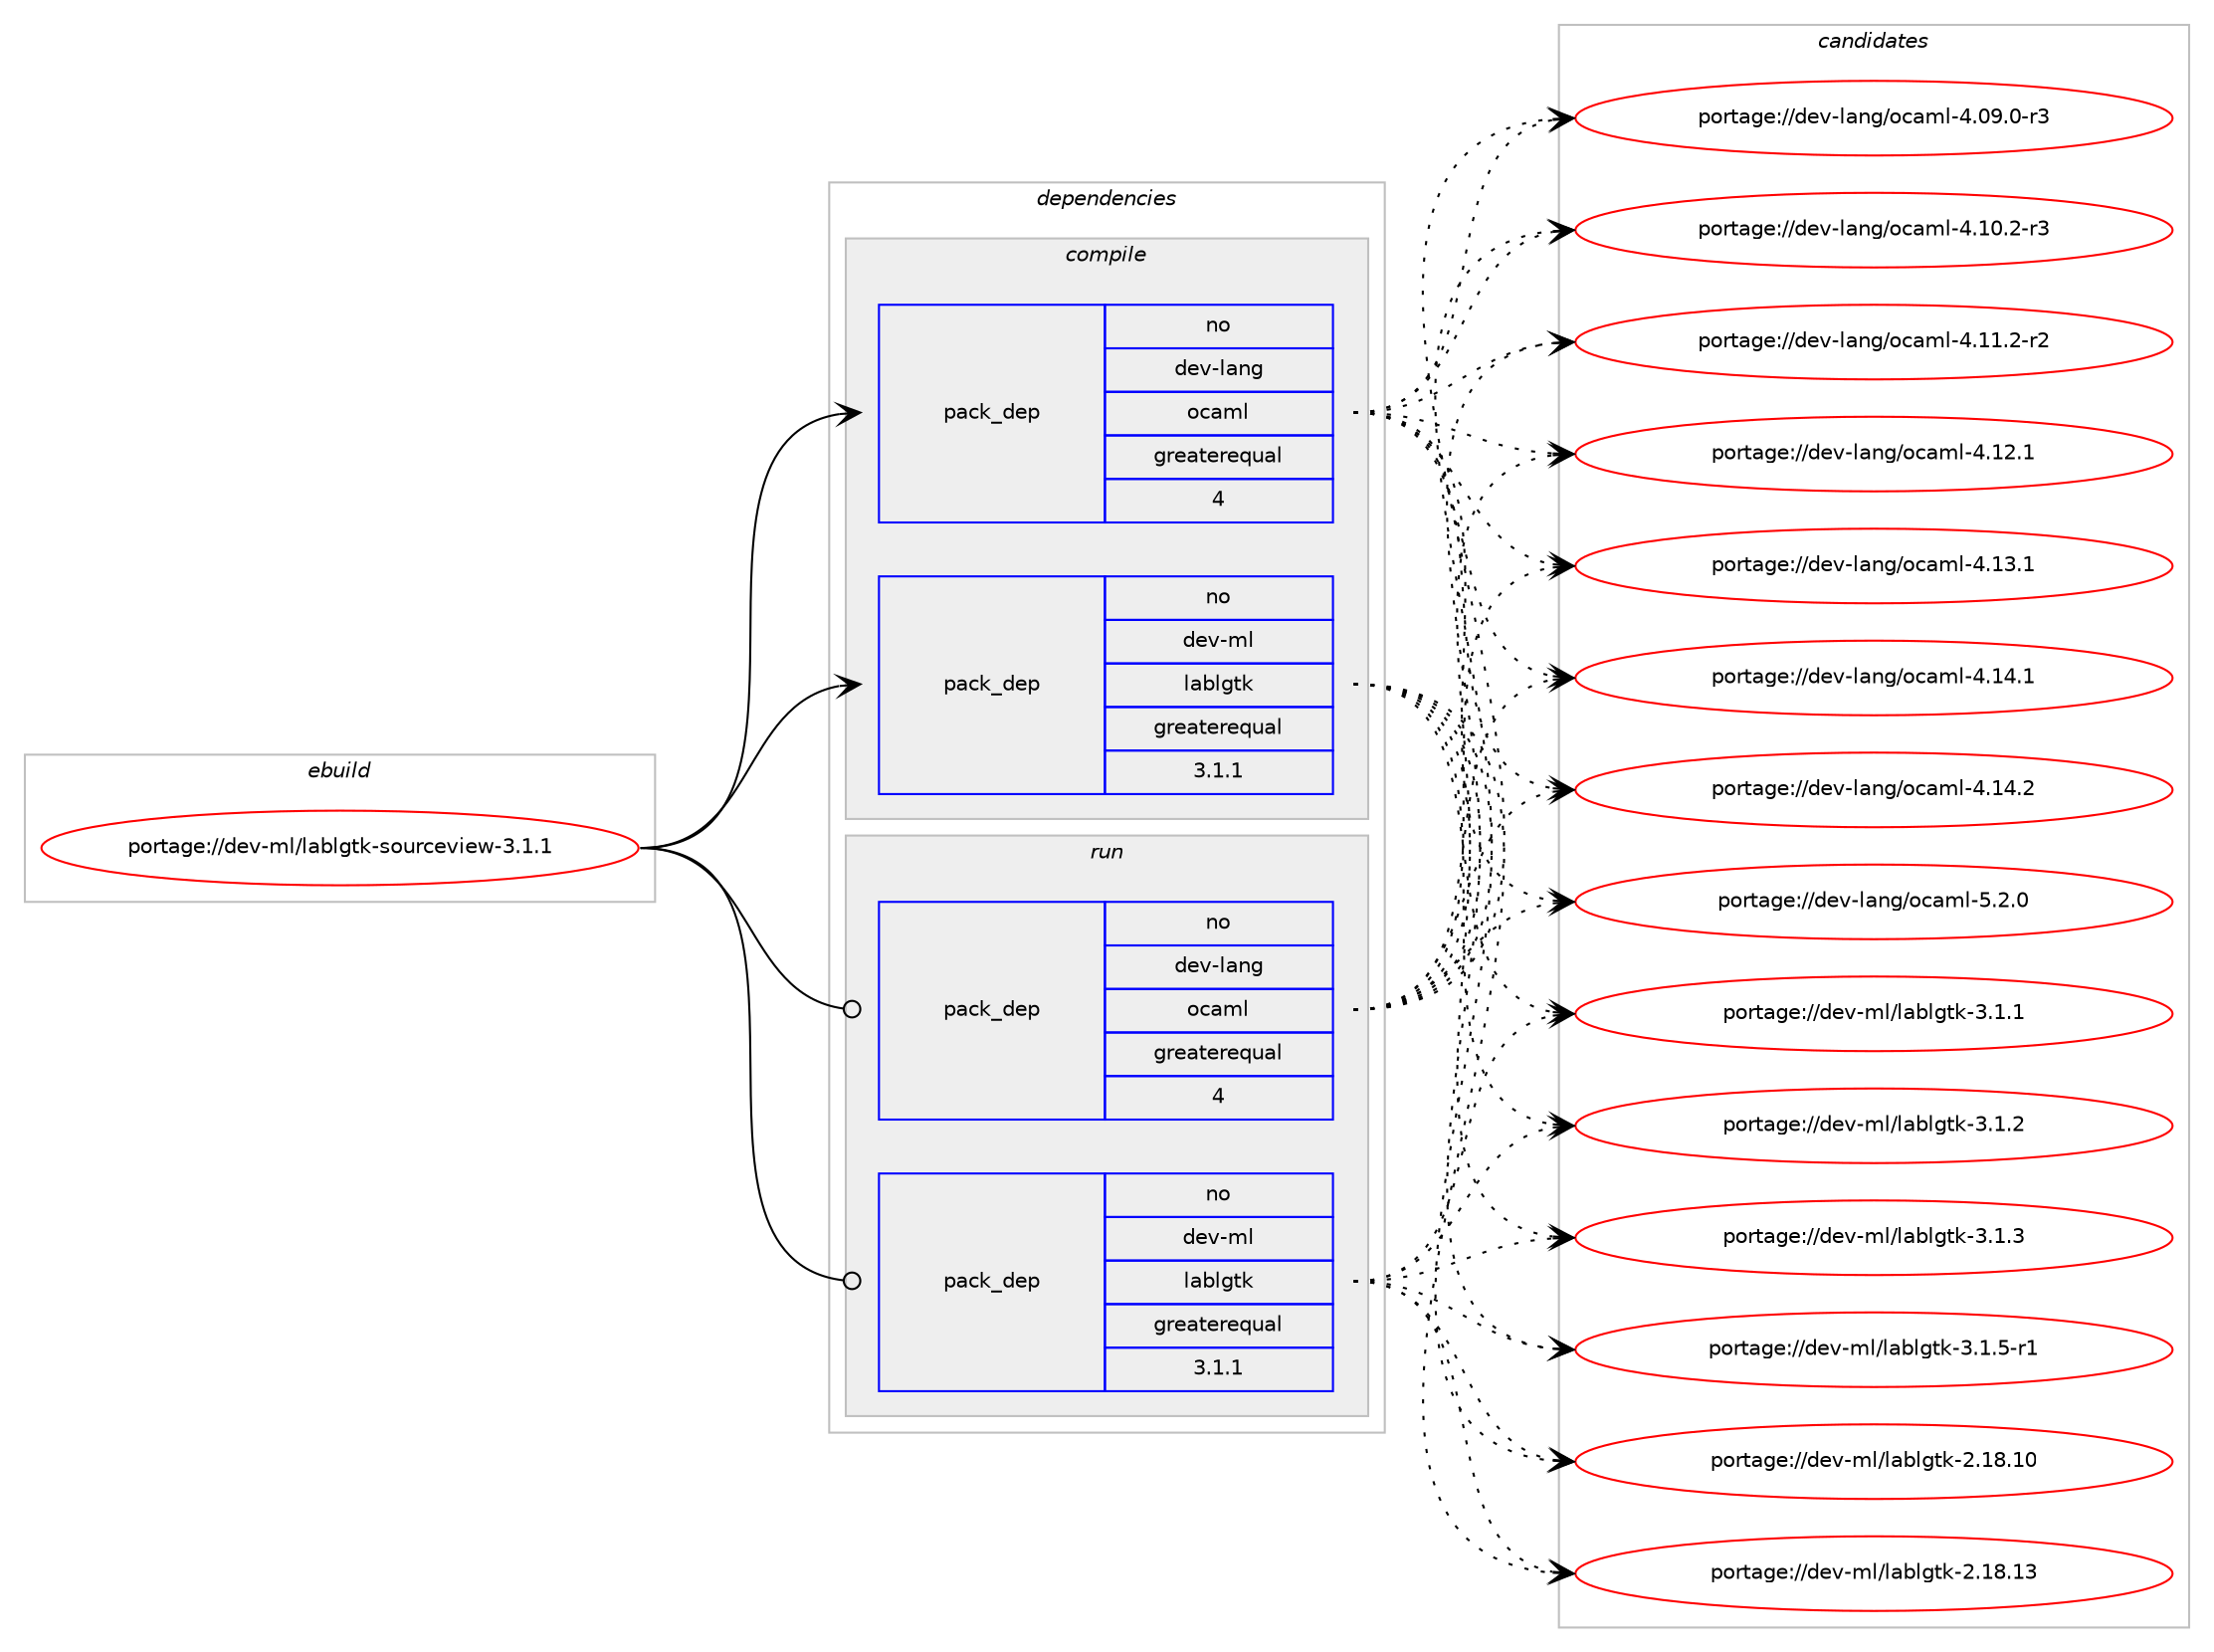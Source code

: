 digraph prolog {

# *************
# Graph options
# *************

newrank=true;
concentrate=true;
compound=true;
graph [rankdir=LR,fontname=Helvetica,fontsize=10,ranksep=1.5];#, ranksep=2.5, nodesep=0.2];
edge  [arrowhead=vee];
node  [fontname=Helvetica,fontsize=10];

# **********
# The ebuild
# **********

subgraph cluster_leftcol {
color=gray;
rank=same;
label=<<i>ebuild</i>>;
id [label="portage://dev-ml/lablgtk-sourceview-3.1.1", color=red, width=4, href="../dev-ml/lablgtk-sourceview-3.1.1.svg"];
}

# ****************
# The dependencies
# ****************

subgraph cluster_midcol {
color=gray;
label=<<i>dependencies</i>>;
subgraph cluster_compile {
fillcolor="#eeeeee";
style=filled;
label=<<i>compile</i>>;
subgraph pack30392 {
dependency60058 [label=<<TABLE BORDER="0" CELLBORDER="1" CELLSPACING="0" CELLPADDING="4" WIDTH="220"><TR><TD ROWSPAN="6" CELLPADDING="30">pack_dep</TD></TR><TR><TD WIDTH="110">no</TD></TR><TR><TD>dev-lang</TD></TR><TR><TD>ocaml</TD></TR><TR><TD>greaterequal</TD></TR><TR><TD>4</TD></TR></TABLE>>, shape=none, color=blue];
}
id:e -> dependency60058:w [weight=20,style="solid",arrowhead="vee"];
# *** BEGIN UNKNOWN DEPENDENCY TYPE (TODO) ***
# id -> package_dependency(portage://dev-ml/lablgtk-sourceview-3.1.1,install,no,dev-ml,cairo2,none,[,,],any_same_slot,[])
# *** END UNKNOWN DEPENDENCY TYPE (TODO) ***

# *** BEGIN UNKNOWN DEPENDENCY TYPE (TODO) ***
# id -> package_dependency(portage://dev-ml/lablgtk-sourceview-3.1.1,install,no,dev-ml,dune,none,[,,],any_same_slot,[])
# *** END UNKNOWN DEPENDENCY TYPE (TODO) ***

subgraph pack30393 {
dependency60059 [label=<<TABLE BORDER="0" CELLBORDER="1" CELLSPACING="0" CELLPADDING="4" WIDTH="220"><TR><TD ROWSPAN="6" CELLPADDING="30">pack_dep</TD></TR><TR><TD WIDTH="110">no</TD></TR><TR><TD>dev-ml</TD></TR><TR><TD>lablgtk</TD></TR><TR><TD>greaterequal</TD></TR><TR><TD>3.1.1</TD></TR></TABLE>>, shape=none, color=blue];
}
id:e -> dependency60059:w [weight=20,style="solid",arrowhead="vee"];
# *** BEGIN UNKNOWN DEPENDENCY TYPE (TODO) ***
# id -> package_dependency(portage://dev-ml/lablgtk-sourceview-3.1.1,install,no,x11-libs,gtksourceview,none,[,,],[slot(3.0),equal],[])
# *** END UNKNOWN DEPENDENCY TYPE (TODO) ***

}
subgraph cluster_compileandrun {
fillcolor="#eeeeee";
style=filled;
label=<<i>compile and run</i>>;
}
subgraph cluster_run {
fillcolor="#eeeeee";
style=filled;
label=<<i>run</i>>;
subgraph pack30394 {
dependency60060 [label=<<TABLE BORDER="0" CELLBORDER="1" CELLSPACING="0" CELLPADDING="4" WIDTH="220"><TR><TD ROWSPAN="6" CELLPADDING="30">pack_dep</TD></TR><TR><TD WIDTH="110">no</TD></TR><TR><TD>dev-lang</TD></TR><TR><TD>ocaml</TD></TR><TR><TD>greaterequal</TD></TR><TR><TD>4</TD></TR></TABLE>>, shape=none, color=blue];
}
id:e -> dependency60060:w [weight=20,style="solid",arrowhead="odot"];
# *** BEGIN UNKNOWN DEPENDENCY TYPE (TODO) ***
# id -> package_dependency(portage://dev-ml/lablgtk-sourceview-3.1.1,run,no,dev-ml,cairo2,none,[,,],any_same_slot,[])
# *** END UNKNOWN DEPENDENCY TYPE (TODO) ***

# *** BEGIN UNKNOWN DEPENDENCY TYPE (TODO) ***
# id -> package_dependency(portage://dev-ml/lablgtk-sourceview-3.1.1,run,no,dev-ml,dune,none,[,,],any_same_slot,[])
# *** END UNKNOWN DEPENDENCY TYPE (TODO) ***

subgraph pack30395 {
dependency60061 [label=<<TABLE BORDER="0" CELLBORDER="1" CELLSPACING="0" CELLPADDING="4" WIDTH="220"><TR><TD ROWSPAN="6" CELLPADDING="30">pack_dep</TD></TR><TR><TD WIDTH="110">no</TD></TR><TR><TD>dev-ml</TD></TR><TR><TD>lablgtk</TD></TR><TR><TD>greaterequal</TD></TR><TR><TD>3.1.1</TD></TR></TABLE>>, shape=none, color=blue];
}
id:e -> dependency60061:w [weight=20,style="solid",arrowhead="odot"];
# *** BEGIN UNKNOWN DEPENDENCY TYPE (TODO) ***
# id -> package_dependency(portage://dev-ml/lablgtk-sourceview-3.1.1,run,no,x11-libs,gtksourceview,none,[,,],[slot(3.0),equal],[])
# *** END UNKNOWN DEPENDENCY TYPE (TODO) ***

}
}

# **************
# The candidates
# **************

subgraph cluster_choices {
rank=same;
color=gray;
label=<<i>candidates</i>>;

subgraph choice30392 {
color=black;
nodesep=1;
choice1001011184510897110103471119997109108455246485746484511451 [label="portage://dev-lang/ocaml-4.09.0-r3", color=red, width=4,href="../dev-lang/ocaml-4.09.0-r3.svg"];
choice1001011184510897110103471119997109108455246494846504511451 [label="portage://dev-lang/ocaml-4.10.2-r3", color=red, width=4,href="../dev-lang/ocaml-4.10.2-r3.svg"];
choice1001011184510897110103471119997109108455246494946504511450 [label="portage://dev-lang/ocaml-4.11.2-r2", color=red, width=4,href="../dev-lang/ocaml-4.11.2-r2.svg"];
choice100101118451089711010347111999710910845524649504649 [label="portage://dev-lang/ocaml-4.12.1", color=red, width=4,href="../dev-lang/ocaml-4.12.1.svg"];
choice100101118451089711010347111999710910845524649514649 [label="portage://dev-lang/ocaml-4.13.1", color=red, width=4,href="../dev-lang/ocaml-4.13.1.svg"];
choice100101118451089711010347111999710910845524649524649 [label="portage://dev-lang/ocaml-4.14.1", color=red, width=4,href="../dev-lang/ocaml-4.14.1.svg"];
choice100101118451089711010347111999710910845524649524650 [label="portage://dev-lang/ocaml-4.14.2", color=red, width=4,href="../dev-lang/ocaml-4.14.2.svg"];
choice1001011184510897110103471119997109108455346504648 [label="portage://dev-lang/ocaml-5.2.0", color=red, width=4,href="../dev-lang/ocaml-5.2.0.svg"];
dependency60058:e -> choice1001011184510897110103471119997109108455246485746484511451:w [style=dotted,weight="100"];
dependency60058:e -> choice1001011184510897110103471119997109108455246494846504511451:w [style=dotted,weight="100"];
dependency60058:e -> choice1001011184510897110103471119997109108455246494946504511450:w [style=dotted,weight="100"];
dependency60058:e -> choice100101118451089711010347111999710910845524649504649:w [style=dotted,weight="100"];
dependency60058:e -> choice100101118451089711010347111999710910845524649514649:w [style=dotted,weight="100"];
dependency60058:e -> choice100101118451089711010347111999710910845524649524649:w [style=dotted,weight="100"];
dependency60058:e -> choice100101118451089711010347111999710910845524649524650:w [style=dotted,weight="100"];
dependency60058:e -> choice1001011184510897110103471119997109108455346504648:w [style=dotted,weight="100"];
}
subgraph choice30393 {
color=black;
nodesep=1;
choice100101118451091084710897981081031161074550464956464948 [label="portage://dev-ml/lablgtk-2.18.10", color=red, width=4,href="../dev-ml/lablgtk-2.18.10.svg"];
choice100101118451091084710897981081031161074550464956464951 [label="portage://dev-ml/lablgtk-2.18.13", color=red, width=4,href="../dev-ml/lablgtk-2.18.13.svg"];
choice10010111845109108471089798108103116107455146494649 [label="portage://dev-ml/lablgtk-3.1.1", color=red, width=4,href="../dev-ml/lablgtk-3.1.1.svg"];
choice10010111845109108471089798108103116107455146494650 [label="portage://dev-ml/lablgtk-3.1.2", color=red, width=4,href="../dev-ml/lablgtk-3.1.2.svg"];
choice10010111845109108471089798108103116107455146494651 [label="portage://dev-ml/lablgtk-3.1.3", color=red, width=4,href="../dev-ml/lablgtk-3.1.3.svg"];
choice100101118451091084710897981081031161074551464946534511449 [label="portage://dev-ml/lablgtk-3.1.5-r1", color=red, width=4,href="../dev-ml/lablgtk-3.1.5-r1.svg"];
dependency60059:e -> choice100101118451091084710897981081031161074550464956464948:w [style=dotted,weight="100"];
dependency60059:e -> choice100101118451091084710897981081031161074550464956464951:w [style=dotted,weight="100"];
dependency60059:e -> choice10010111845109108471089798108103116107455146494649:w [style=dotted,weight="100"];
dependency60059:e -> choice10010111845109108471089798108103116107455146494650:w [style=dotted,weight="100"];
dependency60059:e -> choice10010111845109108471089798108103116107455146494651:w [style=dotted,weight="100"];
dependency60059:e -> choice100101118451091084710897981081031161074551464946534511449:w [style=dotted,weight="100"];
}
subgraph choice30394 {
color=black;
nodesep=1;
choice1001011184510897110103471119997109108455246485746484511451 [label="portage://dev-lang/ocaml-4.09.0-r3", color=red, width=4,href="../dev-lang/ocaml-4.09.0-r3.svg"];
choice1001011184510897110103471119997109108455246494846504511451 [label="portage://dev-lang/ocaml-4.10.2-r3", color=red, width=4,href="../dev-lang/ocaml-4.10.2-r3.svg"];
choice1001011184510897110103471119997109108455246494946504511450 [label="portage://dev-lang/ocaml-4.11.2-r2", color=red, width=4,href="../dev-lang/ocaml-4.11.2-r2.svg"];
choice100101118451089711010347111999710910845524649504649 [label="portage://dev-lang/ocaml-4.12.1", color=red, width=4,href="../dev-lang/ocaml-4.12.1.svg"];
choice100101118451089711010347111999710910845524649514649 [label="portage://dev-lang/ocaml-4.13.1", color=red, width=4,href="../dev-lang/ocaml-4.13.1.svg"];
choice100101118451089711010347111999710910845524649524649 [label="portage://dev-lang/ocaml-4.14.1", color=red, width=4,href="../dev-lang/ocaml-4.14.1.svg"];
choice100101118451089711010347111999710910845524649524650 [label="portage://dev-lang/ocaml-4.14.2", color=red, width=4,href="../dev-lang/ocaml-4.14.2.svg"];
choice1001011184510897110103471119997109108455346504648 [label="portage://dev-lang/ocaml-5.2.0", color=red, width=4,href="../dev-lang/ocaml-5.2.0.svg"];
dependency60060:e -> choice1001011184510897110103471119997109108455246485746484511451:w [style=dotted,weight="100"];
dependency60060:e -> choice1001011184510897110103471119997109108455246494846504511451:w [style=dotted,weight="100"];
dependency60060:e -> choice1001011184510897110103471119997109108455246494946504511450:w [style=dotted,weight="100"];
dependency60060:e -> choice100101118451089711010347111999710910845524649504649:w [style=dotted,weight="100"];
dependency60060:e -> choice100101118451089711010347111999710910845524649514649:w [style=dotted,weight="100"];
dependency60060:e -> choice100101118451089711010347111999710910845524649524649:w [style=dotted,weight="100"];
dependency60060:e -> choice100101118451089711010347111999710910845524649524650:w [style=dotted,weight="100"];
dependency60060:e -> choice1001011184510897110103471119997109108455346504648:w [style=dotted,weight="100"];
}
subgraph choice30395 {
color=black;
nodesep=1;
choice100101118451091084710897981081031161074550464956464948 [label="portage://dev-ml/lablgtk-2.18.10", color=red, width=4,href="../dev-ml/lablgtk-2.18.10.svg"];
choice100101118451091084710897981081031161074550464956464951 [label="portage://dev-ml/lablgtk-2.18.13", color=red, width=4,href="../dev-ml/lablgtk-2.18.13.svg"];
choice10010111845109108471089798108103116107455146494649 [label="portage://dev-ml/lablgtk-3.1.1", color=red, width=4,href="../dev-ml/lablgtk-3.1.1.svg"];
choice10010111845109108471089798108103116107455146494650 [label="portage://dev-ml/lablgtk-3.1.2", color=red, width=4,href="../dev-ml/lablgtk-3.1.2.svg"];
choice10010111845109108471089798108103116107455146494651 [label="portage://dev-ml/lablgtk-3.1.3", color=red, width=4,href="../dev-ml/lablgtk-3.1.3.svg"];
choice100101118451091084710897981081031161074551464946534511449 [label="portage://dev-ml/lablgtk-3.1.5-r1", color=red, width=4,href="../dev-ml/lablgtk-3.1.5-r1.svg"];
dependency60061:e -> choice100101118451091084710897981081031161074550464956464948:w [style=dotted,weight="100"];
dependency60061:e -> choice100101118451091084710897981081031161074550464956464951:w [style=dotted,weight="100"];
dependency60061:e -> choice10010111845109108471089798108103116107455146494649:w [style=dotted,weight="100"];
dependency60061:e -> choice10010111845109108471089798108103116107455146494650:w [style=dotted,weight="100"];
dependency60061:e -> choice10010111845109108471089798108103116107455146494651:w [style=dotted,weight="100"];
dependency60061:e -> choice100101118451091084710897981081031161074551464946534511449:w [style=dotted,weight="100"];
}
}

}
